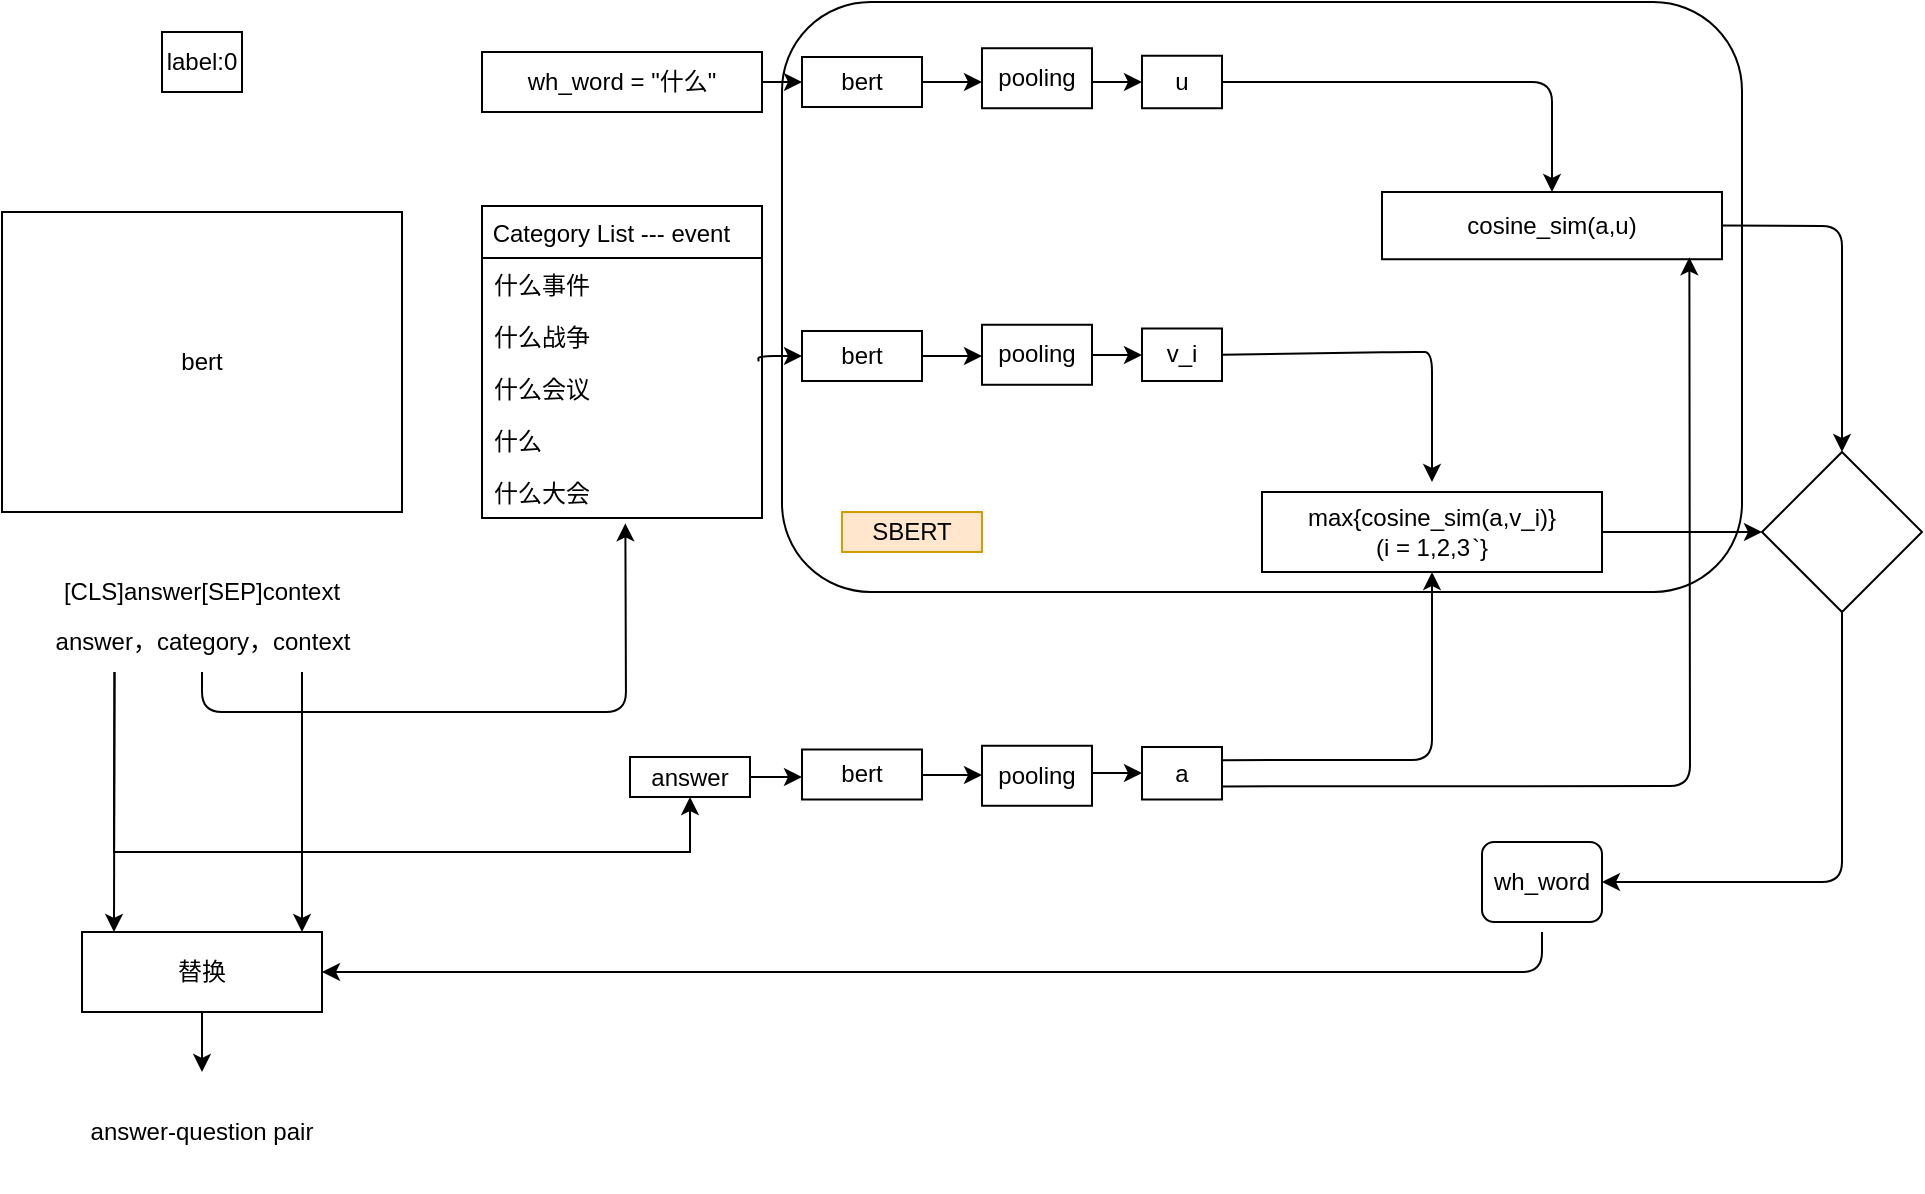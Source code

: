 <mxfile version="14.9.3" type="github">
  <diagram id="JpssUGJAQ-6qRb9apwfv" name="Page-1">
    <mxGraphModel dx="781" dy="476" grid="1" gridSize="10" guides="1" tooltips="1" connect="1" arrows="1" fold="1" page="1" pageScale="1" pageWidth="827" pageHeight="1169" math="0" shadow="0">
      <root>
        <mxCell id="0" />
        <mxCell id="1" parent="0" />
        <mxCell id="QmvfzVTAbtV4SLnTiDGH-3" value="label:0" style="rounded=0;whiteSpace=wrap;html=1;" parent="1" vertex="1">
          <mxGeometry x="150" y="180" width="40" height="30" as="geometry" />
        </mxCell>
        <mxCell id="QmvfzVTAbtV4SLnTiDGH-4" value="bert" style="rounded=0;whiteSpace=wrap;html=1;" parent="1" vertex="1">
          <mxGeometry x="70" y="270" width="200" height="150" as="geometry" />
        </mxCell>
        <mxCell id="QmvfzVTAbtV4SLnTiDGH-5" value="wh_word = &quot;什么&quot;" style="rounded=0;whiteSpace=wrap;html=1;" parent="1" vertex="1">
          <mxGeometry x="310" y="190" width="140" height="30" as="geometry" />
        </mxCell>
        <mxCell id="QmvfzVTAbtV4SLnTiDGH-7" value="[CLS]answer[SEP]context" style="text;html=1;strokeColor=none;fillColor=none;align=center;verticalAlign=middle;whiteSpace=wrap;rounded=0;" parent="1" vertex="1">
          <mxGeometry x="150" y="450" width="40" height="20" as="geometry" />
        </mxCell>
        <mxCell id="QmvfzVTAbtV4SLnTiDGH-11" value="answer，category，context" style="text;html=1;strokeColor=none;fillColor=none;align=center;verticalAlign=middle;whiteSpace=wrap;rounded=0;" parent="1" vertex="1">
          <mxGeometry x="82.5" y="470" width="175" height="30" as="geometry" />
        </mxCell>
        <mxCell id="QmvfzVTAbtV4SLnTiDGH-13" value=" Category List --- event" style="swimlane;fontStyle=0;childLayout=stackLayout;horizontal=1;startSize=26;horizontalStack=0;resizeParent=1;resizeParentMax=0;resizeLast=0;collapsible=1;marginBottom=0;align=left;" parent="1" vertex="1">
          <mxGeometry x="310" y="267" width="140" height="156" as="geometry">
            <mxRectangle x="344" y="264" width="150" height="26" as="alternateBounds" />
          </mxGeometry>
        </mxCell>
        <mxCell id="QmvfzVTAbtV4SLnTiDGH-14" value="什么事件" style="text;strokeColor=none;fillColor=none;align=left;verticalAlign=top;spacingLeft=4;spacingRight=4;overflow=hidden;rotatable=0;points=[[0,0.5],[1,0.5]];portConstraint=eastwest;" parent="QmvfzVTAbtV4SLnTiDGH-13" vertex="1">
          <mxGeometry y="26" width="140" height="26" as="geometry" />
        </mxCell>
        <mxCell id="QmvfzVTAbtV4SLnTiDGH-15" value="什么战争" style="text;strokeColor=none;fillColor=none;align=left;verticalAlign=top;spacingLeft=4;spacingRight=4;overflow=hidden;rotatable=0;points=[[0,0.5],[1,0.5]];portConstraint=eastwest;" parent="QmvfzVTAbtV4SLnTiDGH-13" vertex="1">
          <mxGeometry y="52" width="140" height="26" as="geometry" />
        </mxCell>
        <mxCell id="QmvfzVTAbtV4SLnTiDGH-16" value="什么会议" style="text;strokeColor=none;fillColor=none;align=left;verticalAlign=top;spacingLeft=4;spacingRight=4;overflow=hidden;rotatable=0;points=[[0,0.5],[1,0.5]];portConstraint=eastwest;" parent="QmvfzVTAbtV4SLnTiDGH-13" vertex="1">
          <mxGeometry y="78" width="140" height="26" as="geometry" />
        </mxCell>
        <mxCell id="QmvfzVTAbtV4SLnTiDGH-17" value="什么" style="text;fillColor=none;align=left;verticalAlign=top;spacingLeft=4;spacingRight=4;overflow=hidden;rotatable=0;points=[[0,0.5],[1,0.5]];portConstraint=eastwest;labelBorderColor=none;" parent="QmvfzVTAbtV4SLnTiDGH-13" vertex="1">
          <mxGeometry y="104" width="140" height="26" as="geometry" />
        </mxCell>
        <mxCell id="QmvfzVTAbtV4SLnTiDGH-18" value="什么大会" style="text;strokeColor=none;fillColor=none;align=left;verticalAlign=top;spacingLeft=4;spacingRight=4;overflow=hidden;rotatable=0;points=[[0,0.5],[1,0.5]];portConstraint=eastwest;" parent="QmvfzVTAbtV4SLnTiDGH-13" vertex="1">
          <mxGeometry y="130" width="140" height="26" as="geometry" />
        </mxCell>
        <mxCell id="QmvfzVTAbtV4SLnTiDGH-49" value="" style="edgeStyle=elbowEdgeStyle;rounded=0;orthogonalLoop=1;jettySize=auto;elbow=vertical;html=1;" parent="1" source="QmvfzVTAbtV4SLnTiDGH-21" target="QmvfzVTAbtV4SLnTiDGH-45" edge="1">
          <mxGeometry relative="1" as="geometry" />
        </mxCell>
        <mxCell id="QmvfzVTAbtV4SLnTiDGH-21" value="answer" style="text;html=1;fillColor=none;align=center;verticalAlign=middle;whiteSpace=wrap;rounded=0;strokeColor=#000000;" parent="1" vertex="1">
          <mxGeometry x="384" y="542.5" width="60" height="20" as="geometry" />
        </mxCell>
        <mxCell id="QmvfzVTAbtV4SLnTiDGH-22" value="" style="endArrow=classic;html=1;exitX=0.25;exitY=1;exitDx=0;exitDy=0;entryX=0.5;entryY=1;entryDx=0;entryDy=0;rounded=0;" parent="1" source="QmvfzVTAbtV4SLnTiDGH-11" target="QmvfzVTAbtV4SLnTiDGH-21" edge="1">
          <mxGeometry width="50" height="50" relative="1" as="geometry">
            <mxPoint x="380" y="410" as="sourcePoint" />
            <mxPoint x="430" y="360" as="targetPoint" />
            <Array as="points">
              <mxPoint x="126" y="590" />
              <mxPoint x="414" y="590" />
            </Array>
          </mxGeometry>
        </mxCell>
        <mxCell id="QmvfzVTAbtV4SLnTiDGH-24" value="" style="endArrow=classic;html=1;exitX=0.5;exitY=1;exitDx=0;exitDy=0;entryX=0.512;entryY=1.103;entryDx=0;entryDy=0;entryPerimeter=0;" parent="1" source="QmvfzVTAbtV4SLnTiDGH-11" target="QmvfzVTAbtV4SLnTiDGH-18" edge="1">
          <mxGeometry width="50" height="50" relative="1" as="geometry">
            <mxPoint x="380" y="420" as="sourcePoint" />
            <mxPoint x="430" y="370" as="targetPoint" />
            <Array as="points">
              <mxPoint x="170" y="520" />
              <mxPoint x="290" y="520" />
              <mxPoint x="382" y="520" />
            </Array>
          </mxGeometry>
        </mxCell>
        <mxCell id="QmvfzVTAbtV4SLnTiDGH-35" value="wh_word" style="rounded=1;whiteSpace=wrap;html=1;strokeColor=#000000;align=center;" parent="1" vertex="1">
          <mxGeometry x="810" y="585" width="60" height="40" as="geometry" />
        </mxCell>
        <mxCell id="QmvfzVTAbtV4SLnTiDGH-38" value="" style="endArrow=classic;html=1;" parent="1" edge="1">
          <mxGeometry width="50" height="50" relative="1" as="geometry">
            <mxPoint x="220" y="500" as="sourcePoint" />
            <mxPoint x="220" y="630" as="targetPoint" />
          </mxGeometry>
        </mxCell>
        <mxCell id="QmvfzVTAbtV4SLnTiDGH-40" value="" style="endArrow=classic;html=1;exitX=0.25;exitY=1;exitDx=0;exitDy=0;" parent="1" source="QmvfzVTAbtV4SLnTiDGH-11" edge="1">
          <mxGeometry width="50" height="50" relative="1" as="geometry">
            <mxPoint x="400" y="520" as="sourcePoint" />
            <mxPoint x="126" y="630" as="targetPoint" />
          </mxGeometry>
        </mxCell>
        <mxCell id="QmvfzVTAbtV4SLnTiDGH-41" value="替换" style="rounded=0;whiteSpace=wrap;html=1;strokeColor=#000000;align=center;" parent="1" vertex="1">
          <mxGeometry x="110" y="630" width="120" height="40" as="geometry" />
        </mxCell>
        <mxCell id="QmvfzVTAbtV4SLnTiDGH-42" value="" style="endArrow=classic;html=1;exitX=0.5;exitY=1;exitDx=0;exitDy=0;" parent="1" source="QmvfzVTAbtV4SLnTiDGH-41" edge="1">
          <mxGeometry width="50" height="50" relative="1" as="geometry">
            <mxPoint x="400" y="620" as="sourcePoint" />
            <mxPoint x="170" y="700" as="targetPoint" />
          </mxGeometry>
        </mxCell>
        <mxCell id="QmvfzVTAbtV4SLnTiDGH-43" value="answer-question pair" style="rounded=1;whiteSpace=wrap;html=1;align=center;strokeColor=none;" parent="1" vertex="1">
          <mxGeometry x="110" y="700" width="120" height="60" as="geometry" />
        </mxCell>
        <mxCell id="QmvfzVTAbtV4SLnTiDGH-72" value="" style="edgeStyle=elbowEdgeStyle;rounded=0;orthogonalLoop=1;jettySize=auto;elbow=vertical;html=1;" parent="1" source="QmvfzVTAbtV4SLnTiDGH-44" target="QmvfzVTAbtV4SLnTiDGH-71" edge="1">
          <mxGeometry relative="1" as="geometry" />
        </mxCell>
        <mxCell id="QmvfzVTAbtV4SLnTiDGH-44" value="max{cosine_sim(a,v_i)}&lt;br&gt;(i = 1,2,3```}" style="rounded=0;whiteSpace=wrap;html=1;align=center;" parent="1" vertex="1">
          <mxGeometry x="700" y="410" width="170" height="40" as="geometry" />
        </mxCell>
        <mxCell id="QmvfzVTAbtV4SLnTiDGH-47" value="" style="edgeStyle=elbowEdgeStyle;rounded=0;orthogonalLoop=1;jettySize=auto;elbow=vertical;html=1;" parent="1" source="QmvfzVTAbtV4SLnTiDGH-45" target="QmvfzVTAbtV4SLnTiDGH-46" edge="1">
          <mxGeometry relative="1" as="geometry" />
        </mxCell>
        <mxCell id="QmvfzVTAbtV4SLnTiDGH-45" value="bert" style="rounded=0;whiteSpace=wrap;html=1;strokeColor=#000000;align=center;" parent="1" vertex="1">
          <mxGeometry x="470" y="538.75" width="60" height="25" as="geometry" />
        </mxCell>
        <mxCell id="QmvfzVTAbtV4SLnTiDGH-51" value="" style="edgeStyle=elbowEdgeStyle;rounded=0;orthogonalLoop=1;jettySize=auto;elbow=vertical;html=1;" parent="1" source="QmvfzVTAbtV4SLnTiDGH-46" target="QmvfzVTAbtV4SLnTiDGH-50" edge="1">
          <mxGeometry relative="1" as="geometry" />
        </mxCell>
        <mxCell id="QmvfzVTAbtV4SLnTiDGH-46" value="pooling" style="whiteSpace=wrap;html=1;rounded=0;" parent="1" vertex="1">
          <mxGeometry x="560" y="536.88" width="55" height="30" as="geometry" />
        </mxCell>
        <mxCell id="QmvfzVTAbtV4SLnTiDGH-50" value="a" style="whiteSpace=wrap;html=1;rounded=0;" parent="1" vertex="1">
          <mxGeometry x="640" y="537.5" width="40" height="26.25" as="geometry" />
        </mxCell>
        <mxCell id="QmvfzVTAbtV4SLnTiDGH-52" value="" style="edgeStyle=elbowEdgeStyle;rounded=0;orthogonalLoop=1;jettySize=auto;elbow=vertical;html=1;" parent="1" source="QmvfzVTAbtV4SLnTiDGH-53" target="QmvfzVTAbtV4SLnTiDGH-55" edge="1">
          <mxGeometry relative="1" as="geometry" />
        </mxCell>
        <mxCell id="QmvfzVTAbtV4SLnTiDGH-53" value="bert" style="rounded=0;whiteSpace=wrap;html=1;strokeColor=#000000;align=center;" parent="1" vertex="1">
          <mxGeometry x="470" y="329.5" width="60" height="25" as="geometry" />
        </mxCell>
        <mxCell id="QmvfzVTAbtV4SLnTiDGH-54" value="" style="edgeStyle=elbowEdgeStyle;rounded=0;orthogonalLoop=1;jettySize=auto;elbow=vertical;html=1;" parent="1" source="QmvfzVTAbtV4SLnTiDGH-55" target="QmvfzVTAbtV4SLnTiDGH-56" edge="1">
          <mxGeometry relative="1" as="geometry" />
        </mxCell>
        <mxCell id="QmvfzVTAbtV4SLnTiDGH-55" value="pooling" style="whiteSpace=wrap;html=1;rounded=0;" parent="1" vertex="1">
          <mxGeometry x="560" y="326.38" width="55" height="30" as="geometry" />
        </mxCell>
        <mxCell id="QmvfzVTAbtV4SLnTiDGH-56" value="v_i" style="whiteSpace=wrap;html=1;rounded=0;" parent="1" vertex="1">
          <mxGeometry x="640" y="328.25" width="40" height="26.25" as="geometry" />
        </mxCell>
        <mxCell id="QmvfzVTAbtV4SLnTiDGH-58" value="" style="edgeStyle=elbowEdgeStyle;rounded=0;orthogonalLoop=1;jettySize=auto;elbow=vertical;html=1;" parent="1" source="QmvfzVTAbtV4SLnTiDGH-59" target="QmvfzVTAbtV4SLnTiDGH-61" edge="1">
          <mxGeometry relative="1" as="geometry" />
        </mxCell>
        <mxCell id="QmvfzVTAbtV4SLnTiDGH-59" value="bert" style="rounded=0;whiteSpace=wrap;html=1;strokeColor=#000000;align=center;" parent="1" vertex="1">
          <mxGeometry x="470" y="192.5" width="60" height="25" as="geometry" />
        </mxCell>
        <mxCell id="QmvfzVTAbtV4SLnTiDGH-60" value="" style="edgeStyle=elbowEdgeStyle;rounded=0;orthogonalLoop=1;jettySize=auto;elbow=vertical;html=1;" parent="1" source="QmvfzVTAbtV4SLnTiDGH-61" target="QmvfzVTAbtV4SLnTiDGH-62" edge="1">
          <mxGeometry relative="1" as="geometry" />
        </mxCell>
        <mxCell id="QmvfzVTAbtV4SLnTiDGH-61" value="pooling" style="whiteSpace=wrap;html=1;rounded=0;" parent="1" vertex="1">
          <mxGeometry x="560" y="188.12" width="55" height="30" as="geometry" />
        </mxCell>
        <mxCell id="QmvfzVTAbtV4SLnTiDGH-62" value="u" style="whiteSpace=wrap;html=1;rounded=0;" parent="1" vertex="1">
          <mxGeometry x="640" y="191.87" width="40" height="26.25" as="geometry" />
        </mxCell>
        <mxCell id="QmvfzVTAbtV4SLnTiDGH-63" value="cosine_sim(a,u)" style="rounded=0;whiteSpace=wrap;html=1;align=center;" parent="1" vertex="1">
          <mxGeometry x="760" y="260" width="170" height="33.62" as="geometry" />
        </mxCell>
        <mxCell id="QmvfzVTAbtV4SLnTiDGH-65" value="" style="endArrow=classic;html=1;exitX=1;exitY=0.25;exitDx=0;exitDy=0;entryX=0.5;entryY=1;entryDx=0;entryDy=0;" parent="1" source="QmvfzVTAbtV4SLnTiDGH-50" target="QmvfzVTAbtV4SLnTiDGH-44" edge="1">
          <mxGeometry width="50" height="50" relative="1" as="geometry">
            <mxPoint x="750" y="420" as="sourcePoint" />
            <mxPoint x="800" y="370" as="targetPoint" />
            <Array as="points">
              <mxPoint x="785" y="544" />
            </Array>
          </mxGeometry>
        </mxCell>
        <mxCell id="QmvfzVTAbtV4SLnTiDGH-68" value="" style="endArrow=classic;html=1;exitX=1;exitY=0.75;exitDx=0;exitDy=0;entryX=0.904;entryY=0.972;entryDx=0;entryDy=0;entryPerimeter=0;" parent="1" source="QmvfzVTAbtV4SLnTiDGH-50" target="QmvfzVTAbtV4SLnTiDGH-63" edge="1">
          <mxGeometry width="50" height="50" relative="1" as="geometry">
            <mxPoint x="750" y="420" as="sourcePoint" />
            <mxPoint x="800" y="370" as="targetPoint" />
            <Array as="points">
              <mxPoint x="914" y="557" />
            </Array>
          </mxGeometry>
        </mxCell>
        <mxCell id="QmvfzVTAbtV4SLnTiDGH-69" value="" style="endArrow=classic;html=1;exitX=1;exitY=0.5;exitDx=0;exitDy=0;" parent="1" source="QmvfzVTAbtV4SLnTiDGH-56" edge="1">
          <mxGeometry width="50" height="50" relative="1" as="geometry">
            <mxPoint x="750" y="420" as="sourcePoint" />
            <mxPoint x="785" y="405" as="targetPoint" />
            <Array as="points">
              <mxPoint x="770" y="340" />
              <mxPoint x="785" y="340" />
            </Array>
          </mxGeometry>
        </mxCell>
        <mxCell id="QmvfzVTAbtV4SLnTiDGH-70" value="" style="endArrow=classic;html=1;exitX=1;exitY=0.5;exitDx=0;exitDy=0;entryX=0.5;entryY=0;entryDx=0;entryDy=0;" parent="1" source="QmvfzVTAbtV4SLnTiDGH-62" target="QmvfzVTAbtV4SLnTiDGH-63" edge="1">
          <mxGeometry width="50" height="50" relative="1" as="geometry">
            <mxPoint x="750" y="420" as="sourcePoint" />
            <mxPoint x="800" y="370" as="targetPoint" />
            <Array as="points">
              <mxPoint x="845" y="205" />
            </Array>
          </mxGeometry>
        </mxCell>
        <mxCell id="QmvfzVTAbtV4SLnTiDGH-71" value="" style="rhombus;whiteSpace=wrap;html=1;rounded=0;" parent="1" vertex="1">
          <mxGeometry x="950" y="390" width="80" height="80" as="geometry" />
        </mxCell>
        <mxCell id="QmvfzVTAbtV4SLnTiDGH-73" value="" style="endArrow=classic;html=1;exitX=1;exitY=0.5;exitDx=0;exitDy=0;entryX=0.5;entryY=0;entryDx=0;entryDy=0;" parent="1" source="QmvfzVTAbtV4SLnTiDGH-63" target="QmvfzVTAbtV4SLnTiDGH-71" edge="1">
          <mxGeometry width="50" height="50" relative="1" as="geometry">
            <mxPoint x="750" y="520" as="sourcePoint" />
            <mxPoint x="800" y="470" as="targetPoint" />
            <Array as="points">
              <mxPoint x="990" y="277" />
            </Array>
          </mxGeometry>
        </mxCell>
        <mxCell id="QmvfzVTAbtV4SLnTiDGH-74" value="" style="endArrow=classic;html=1;exitX=0.5;exitY=1;exitDx=0;exitDy=0;entryX=1;entryY=0.5;entryDx=0;entryDy=0;" parent="1" source="QmvfzVTAbtV4SLnTiDGH-71" target="QmvfzVTAbtV4SLnTiDGH-35" edge="1">
          <mxGeometry width="50" height="50" relative="1" as="geometry">
            <mxPoint x="750" y="520" as="sourcePoint" />
            <mxPoint x="800" y="470" as="targetPoint" />
            <Array as="points">
              <mxPoint x="990" y="605" />
            </Array>
          </mxGeometry>
        </mxCell>
        <mxCell id="QmvfzVTAbtV4SLnTiDGH-75" value="" style="endArrow=classic;html=1;entryX=0;entryY=0.5;entryDx=0;entryDy=0;exitX=0.988;exitY=-0.013;exitDx=0;exitDy=0;exitPerimeter=0;" parent="1" source="QmvfzVTAbtV4SLnTiDGH-16" target="QmvfzVTAbtV4SLnTiDGH-53" edge="1">
          <mxGeometry width="50" height="50" relative="1" as="geometry">
            <mxPoint x="710" y="520" as="sourcePoint" />
            <mxPoint x="760" y="470" as="targetPoint" />
            <Array as="points">
              <mxPoint x="448" y="342" />
            </Array>
          </mxGeometry>
        </mxCell>
        <mxCell id="QmvfzVTAbtV4SLnTiDGH-76" value="" style="endArrow=classic;html=1;" parent="1" edge="1">
          <mxGeometry width="50" height="50" relative="1" as="geometry">
            <mxPoint x="840" y="630" as="sourcePoint" />
            <mxPoint x="230" y="650" as="targetPoint" />
            <Array as="points">
              <mxPoint x="840" y="650" />
            </Array>
          </mxGeometry>
        </mxCell>
        <mxCell id="QmvfzVTAbtV4SLnTiDGH-77" value="" style="endArrow=classic;html=1;exitX=1;exitY=0.5;exitDx=0;exitDy=0;" parent="1" source="QmvfzVTAbtV4SLnTiDGH-5" edge="1">
          <mxGeometry width="50" height="50" relative="1" as="geometry">
            <mxPoint x="460" y="220" as="sourcePoint" />
            <mxPoint x="470" y="205" as="targetPoint" />
          </mxGeometry>
        </mxCell>
        <mxCell id="BWHhHC7Xf9_4YoW-PQUZ-1" value="" style="rounded=1;whiteSpace=wrap;html=1;fillColor=none;glass=1;" vertex="1" parent="1">
          <mxGeometry x="460" y="165" width="480" height="295" as="geometry" />
        </mxCell>
        <mxCell id="BWHhHC7Xf9_4YoW-PQUZ-9" value="SBERT" style="text;html=1;strokeColor=#d79b00;fillColor=#ffe6cc;align=center;verticalAlign=middle;whiteSpace=wrap;rounded=0;glass=0;" vertex="1" parent="1">
          <mxGeometry x="490" y="420" width="70" height="20" as="geometry" />
        </mxCell>
      </root>
    </mxGraphModel>
  </diagram>
</mxfile>

